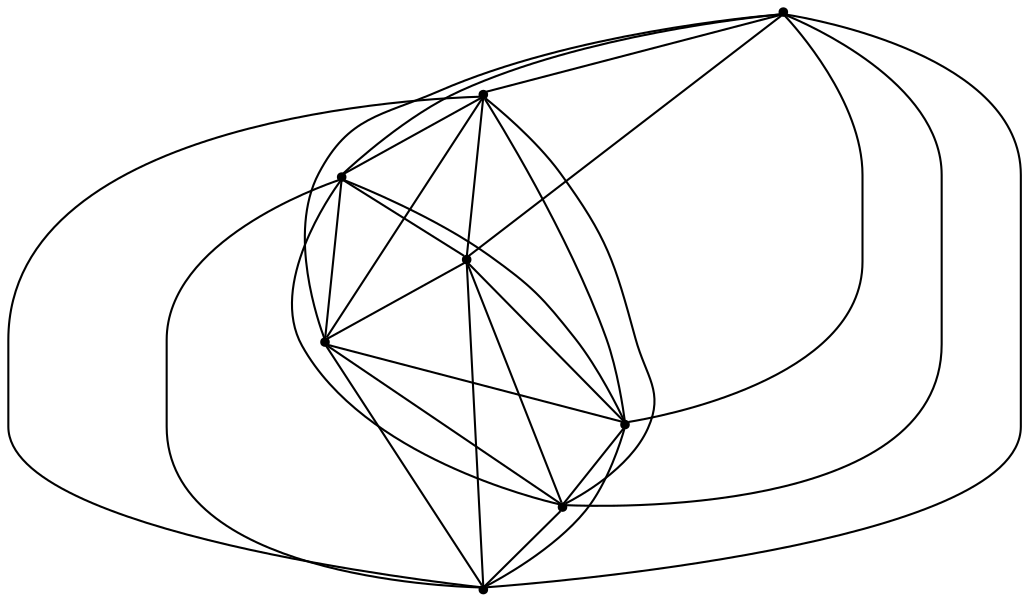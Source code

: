 graph {
  node [shape=point,comment="{\"directed\":false,\"doi\":\"10.4230/LIPIcs.GD.2024.34\",\"figure\":\"8 (1)\"}"]

  v0 [pos="1617.2121276479795,936.2416881658831"]
  v1 [pos="1758.67196221994,877.6603476152509"]
  v2 [pos="1475.7522930760188,877.6603476152509"]
  v3 [pos="1758.6719622199398,594.8087820329625"]
  v4 [pos="1417.1570274849732,736.2345648241068"]
  v5 [pos="1617.2121276479793,536.2274414823303"]
  v6 [pos="1817.2672278109858,736.2345648241067"]
  v7 [pos="1475.752293076019,594.8087820329625"]

  v0 -- v5 [id="-1",pos="1617.2121276479795,936.2416881658831 1719.2901654280395,982.6099993939187 1842.5074165369801,931.5832046860245 1897.1891235642113,845.7968267142137 1951.8708305914424,760.0103851618506 1938.0169935369643,639.4644557163992 1885.269234898137,566.5951663120801 1832.5213490677024,493.7259404883132 1740.8836117843512,468.5333547056787 1617.2121276479793,536.2274414823303"]
  v4 -- v2 [id="-2",pos="1417.1570274849732,736.2345648241068 1475.7522930760188,877.6603476152509 1475.7522930760188,877.6603476152509 1475.7522930760188,877.6603476152509"]
  v7 -- v4 [id="-3",pos="1475.752293076019,594.8087820329625 1417.1570274849732,736.2345648241068 1417.1570274849732,736.2345648241068 1417.1570274849732,736.2345648241068"]
  v0 -- v1 [id="-4",pos="1617.2121276479795,936.2416881658831 1758.67196221994,877.6603476152509 1758.67196221994,877.6603476152509 1758.67196221994,877.6603476152509"]
  v5 -- v7 [id="-5",pos="1617.2121276479793,536.2274414823303 1475.752293076019,594.8087820329625 1475.752293076019,594.8087820329625 1475.752293076019,594.8087820329625"]
  v1 -- v6 [id="-6",pos="1758.67196221994,877.6603476152509 1817.2672278109858,736.2345648241067 1817.2672278109858,736.2345648241067 1817.2672278109858,736.2345648241067"]
  v3 -- v5 [id="-7",pos="1758.6719622199398,594.8087820329625 1617.2121276479793,536.2274414823303 1617.2121276479793,536.2274414823303 1617.2121276479793,536.2274414823303"]
  v3 -- v4 [id="-8",pos="1758.6719622199398,594.8087820329625 1417.1570274849732,736.2345648241068 1417.1570274849732,736.2345648241068 1417.1570274849732,736.2345648241068"]
  v6 -- v3 [id="-9",pos="1817.2672278109858,736.2345648241067 1758.6719622199398,594.8087820329625 1758.6719622199398,594.8087820329625 1758.6719622199398,594.8087820329625"]
  v6 -- v2 [id="-10",pos="1817.2672278109858,736.2345648241067 1475.7522930760188,877.6603476152509 1475.7522930760188,877.6603476152509 1475.7522930760188,877.6603476152509"]
  v1 -- v5 [id="-11",pos="1758.67196221994,877.6603476152509 1933.8242493952118,803.5661152920582 1929.5396729130168,706.1168387256457 1894.4508154514886,621.4263351517227 1859.3620851815676,536.7316352613539 1793.468946740706,464.79990467992025 1617.2121276479793,536.2274414823303"]
  v7 -- v0 [id="-12",pos="1475.752293076019,594.8087820329625 1300.5998151133363,668.9030143561553 1304.8843915955313,766.3522909225677 1339.9732490570595,851.0427944964907 1375.0619793269805,935.7374943868596 1440.955117767842,1007.6692249682932 1617.2121276479795,936.2416881658831"]
  v4 -- v6 [id="-13",pos="1417.1570274849732,736.2345648241068 1817.2672278109858,736.2345648241067 1817.2672278109858,736.2345648241067 1817.2672278109858,736.2345648241067"]
  v1 -- v7 [id="-14",pos="1758.67196221994,877.6603476152509 1871.1237474882091,739.3305562334099 1841.0903748404849,688.6246207822425 1793.769118933842,679.65766476244 1746.4435385125523,670.6906451620856 1681.8299476407367,703.4626685736483 1617.2121594458813,736.2346919852112 1552.5943712510261,769.0066518162217 1487.9806531876031,801.7786752277844 1440.6551999579206,792.8116556274299 1393.3338168596704,783.8446996076276 1363.3005714035535,733.1387005759079 1475.752293076019,594.8087820329625"]
  v7 -- v6 [id="-15",pos="1475.752293076019,594.8087820329625 1267.1532556847624,718.8340300369899 1347.6712667033187,847.8553106725576 1421.3040144460135,898.5445880190462 1494.9367621887086,949.2338971558107 1561.6801765241103,921.595399319942 1615.628369552267,881.2148183865388 1669.5723652573843,840.8342374531358 1710.7212668468642,787.7156743678158 1817.2672278109858,736.2345648241067"]
  v7 -- v2 [id="-16",pos="1475.752293076019,594.8087820329625 1347.7754366296654,689.0913020354623 1347.7754366296654,783.3780183544078 1475.7522930760188,877.6603476152509"]
  v3 -- v0 [id="-17",pos="1758.6719622199398,594.8087820329625 1646.9243732852715,633.7267559433318 1580.256001998154,625.2556010696613 1513.5501091868944,634.8392884458985 1446.844216375635,644.4229758221358 1380.1009292318406,672.0614418677285 1363.888069437492,759.9562145313679 1347.6753368347509,847.8551835114532 1381.9889614500232,996.0104908998615 1617.2121276479795,936.2416881658831"]
  v0 -- v6 [id="-18",pos="1617.2121276479795,936.2416881658831 1774.388679352265,960.0425274509216 1841.0737127399339,893.3776508631659 1817.2672278109858,736.2345648241067"]
  v3 -- v2 [id="-19",pos="1758.6719622199398,594.8087820329625 1596.977373838332,600.287963280745 1554.7365323005163,563.6616867942251 1490.5981292734277,572.1828159819325 1426.459599054732,580.699748853194 1340.4233801551563,634.3683472956807 1310.7901523038752,700.7624025212989 1281.1570516442014,767.1563941663649 1307.9227447097826,846.2759061751144 1346.274957238807,902.5528967720074 1384.631367090871,958.8340836853464 1434.5742964063782,992.2727491868288 1495.4868658901125,994.1103225165198 1556.3953652424145,995.9478958462108 1628.2735047629437,966.1801806876647 1648.5332199255163,935.2373697631774 1668.7971324111284,904.2988187356881 1637.4468178618233,872.1809756258118 1475.7522930760188,877.6603476152509"]
  v5 -- v4 [id="-20",pos="1617.2121276479793,536.2274414823303 1460.0311878332436,512.4265704070157 1393.3503517686145,579.0956115209411 1417.1570274849732,736.2345648241068"]
  v7 -- v3 [id="-21",pos="1475.752293076019,594.8087820329625 1570.0533272217108,615.6220029599394 1664.3625970239727,615.6220029599394 1758.6719622199398,594.8087820329625"]
  v4 -- v1 [id="-22",pos="1417.1570274849732,736.2345648241068 1523.7030520448986,684.7534552803976 1564.8518264427712,631.6348921950777 1618.7958221478884,591.2543112616746 1672.7440151760452,550.8737303282714 1739.4874295114469,523.2352642826788 1813.1201772541417,573.9245416291673 1886.7529249968368,624.6138189756558 1967.2709360153929,753.6350996112235 1758.67196221994,877.6603476152509"]
  v5 -- v6 [id="-23",pos="1617.2121276479793,536.2274414823303 1669.1722204609412,617.6095310220172 1735.8572538486098,684.2785721359427 1817.2672278109858,736.2345648241067"]
  v1 -- v3 [id="-24",pos="1758.67196221994,877.6603476152509 1886.64875507049,783.3778276127512 1886.64875507049,689.0911112938056 1758.6719622199398,594.8087820329625"]
  v1 -- v2 [id="-25",pos="1758.67196221994,877.6603476152509 1664.3708644784447,856.847126688274 1570.0615946761827,856.847126688274 1475.7522930760188,877.6603476152509"]
  v2 -- v0 [id="-26",pos="1475.7522930760188,877.6603476152509 1617.2121276479795,936.2416881658831 1617.2121276479795,936.2416881658831 1617.2121276479795,936.2416881658831"]
  v2 -- v5 [id="-27",pos="1475.7522930760188,877.6603476152509 1587.4996912232766,838.7423737048816 1654.1680625103943,847.2135285785521 1720.8739553216537,837.6298412023149 1787.5798481329132,828.0461538260777 1854.3231352767075,800.4076877804849 1870.535995071056,712.5129151168455 1886.7487276737972,624.6139461367602 1852.4351030585249,476.4586705386281 1617.2121276479793,536.2274414823303"]
  v0 -- v4 [id="-28",pos="1617.2121276479795,936.2416881658831 1565.251844047607,854.8595986261962 1498.5668106599383,788.1905575122707 1417.1570274849732,736.2345648241068"]
}